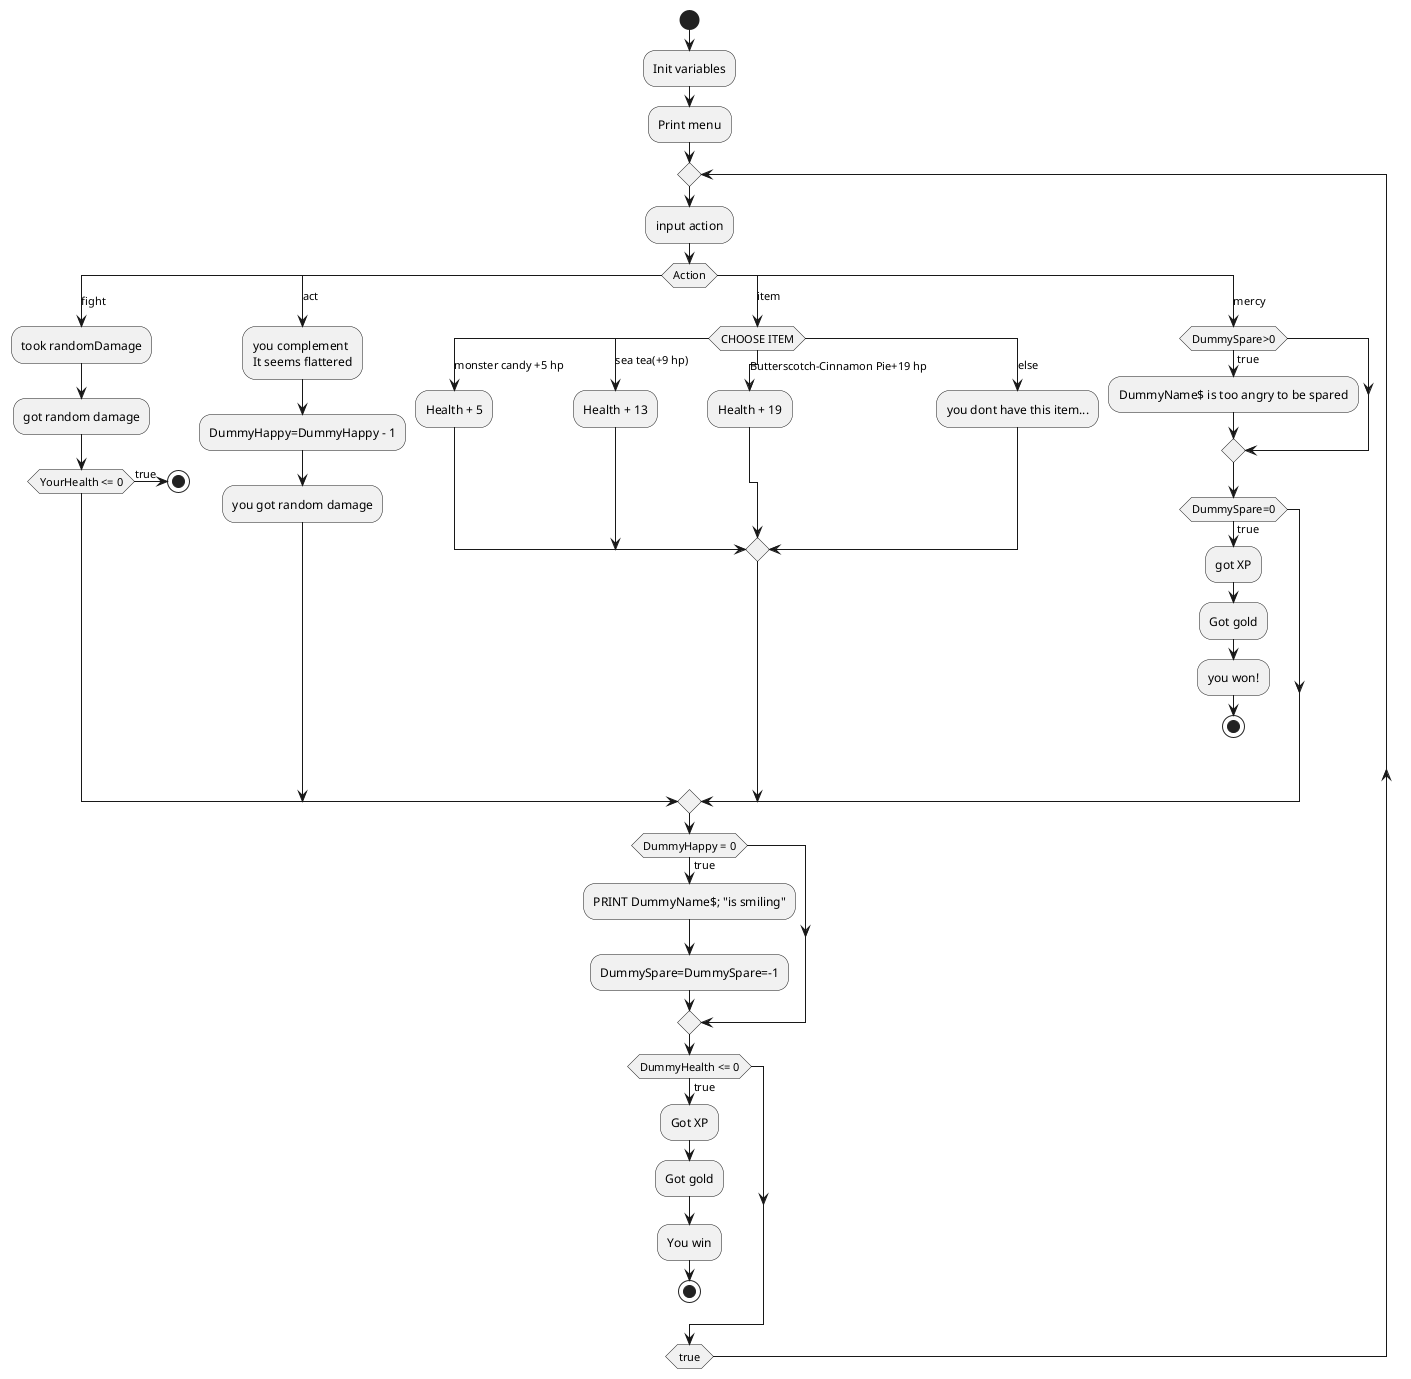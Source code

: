 @startuml ProgramStructure
start
:Init variables;

:Print menu;

repeat

:input action;

switch(Action)
case (fight)
    :took randomDamage;
    :got random damage;
    if (YourHealth <= 0) then (true)
        stop
    endif

case (act)
    :you complement
    It seems flattered;
    :DummyHappy=DummyHappy - 1;
    :you got random damage;

case (item)

    switch(CHOOSE ITEM)
        case (monster candy +5 hp)
            :Health + 5;
        case (sea tea(+9 hp))
            :Health + 13;
        case (Butterscotch-Cinnamon Pie+19 hp)
            :Health + 19;
        case (else)
            :you dont have this item...;
    endswitch

case (mercy)
    if (DummySpare>0) then (true)
        :DummyName$ is too angry to be spared;
    endif

    if (DummySpare=0) then (true)
        :got XP;
        :Got gold;
        :you won!;
        stop
    endif

endswitch

if (DummyHappy = 0) then (true)
    :PRINT DummyName$; "is smiling";
    :DummySpare=DummySpare=-1;
endif

if (DummyHealth <= 0) then (true)
    :Got XP;
    :Got gold;
    :You win;
    stop
endif

repeat while (true)

'DO

'    SELECT CASE choice

'        CASE 4

'            GOSUB 330

'            END

'        CASE ELSE

'            PRINT "Invalid choice. Please enter a number from the menu."

'    END SELECT

'LOOP UNTIL TRUE

'END

@enduml